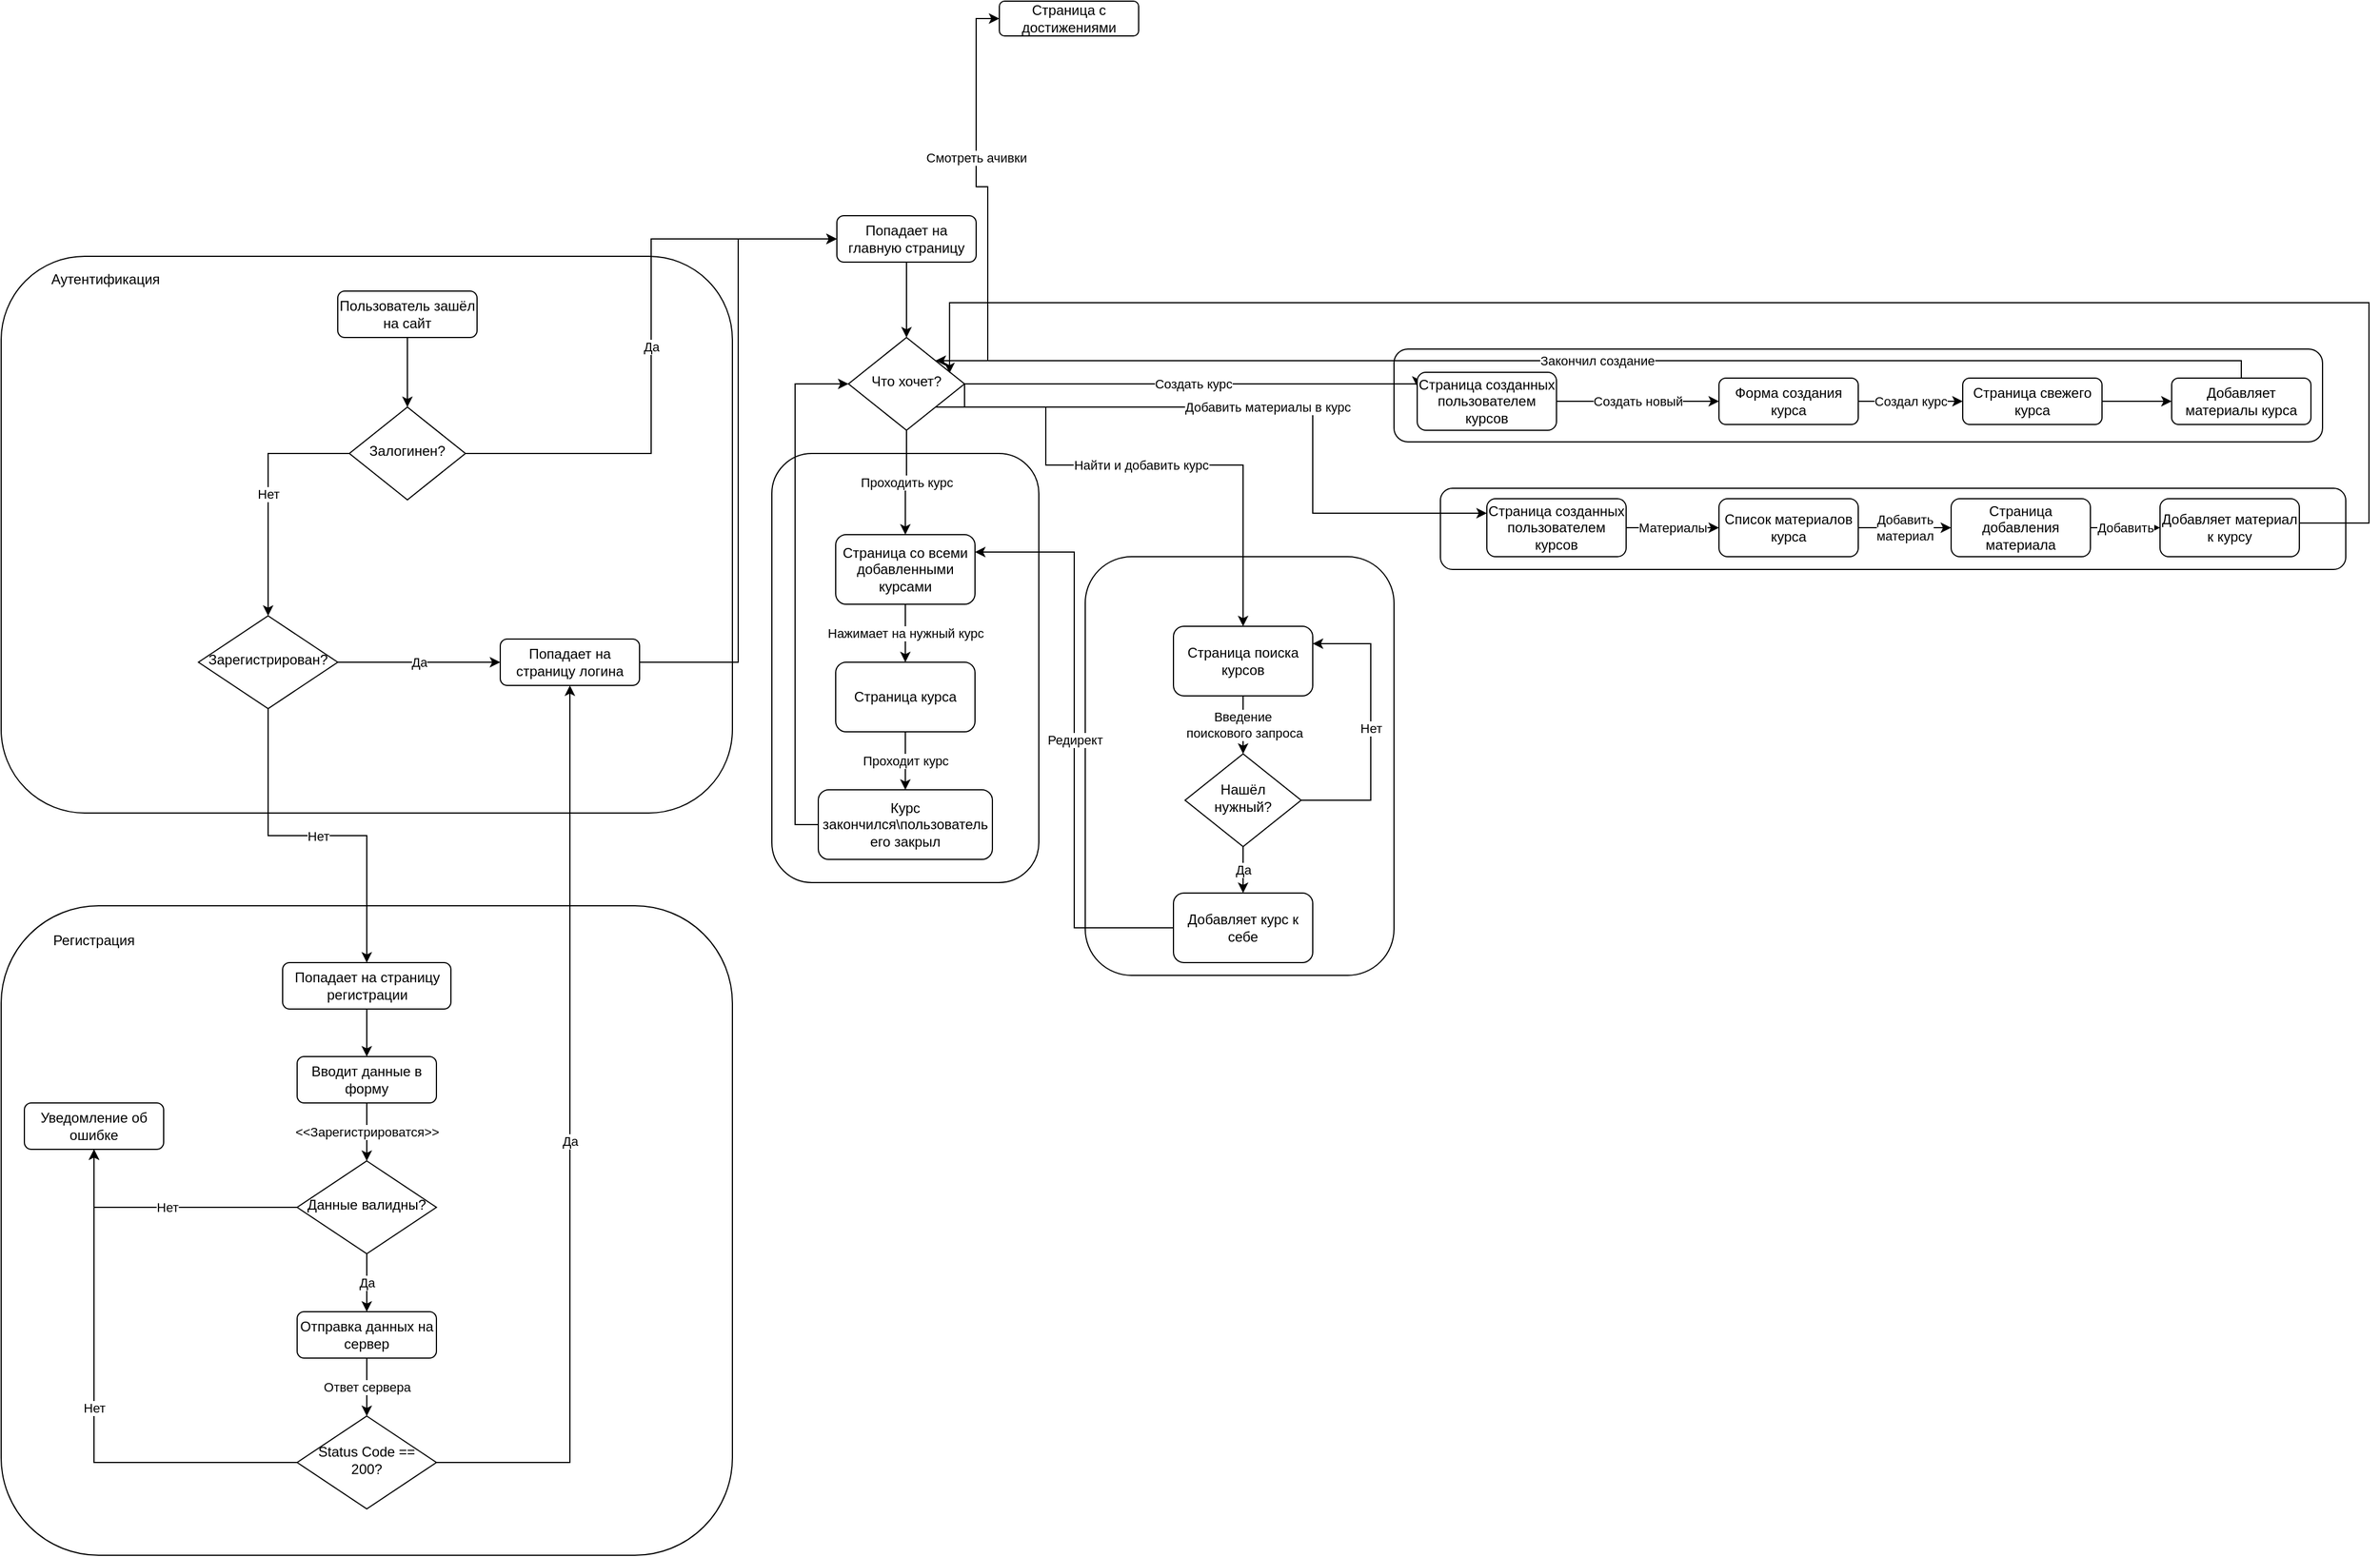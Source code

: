 <mxfile version="14.6.12" type="device"><diagram id="ViWdToa_JgqQ20W58_gn" name="Page-1"><mxGraphModel dx="1221" dy="682" grid="1" gridSize="10" guides="1" tooltips="1" connect="1" arrows="1" fold="1" page="1" pageScale="1" pageWidth="827" pageHeight="1169" math="0" shadow="0"><root><mxCell id="0"/><mxCell id="1" parent="0"/><mxCell id="nEZSnzS97CjZNdAlPaT0-85" value="" style="rounded=1;whiteSpace=wrap;html=1;" vertex="1" parent="1"><mxGeometry x="2000" y="760" width="780" height="70" as="geometry"/></mxCell><mxCell id="nEZSnzS97CjZNdAlPaT0-1" value="" style="rounded=1;whiteSpace=wrap;html=1;" vertex="1" parent="1"><mxGeometry x="1960" y="640" width="800" height="80" as="geometry"/></mxCell><mxCell id="nEZSnzS97CjZNdAlPaT0-73" value="" style="rounded=1;whiteSpace=wrap;html=1;" vertex="1" parent="1"><mxGeometry x="1694" y="819" width="266" height="361" as="geometry"/></mxCell><mxCell id="nEZSnzS97CjZNdAlPaT0-72" value="" style="rounded=1;whiteSpace=wrap;html=1;" vertex="1" parent="1"><mxGeometry x="1424" y="730" width="230" height="370" as="geometry"/></mxCell><mxCell id="nEZSnzS97CjZNdAlPaT0-2" value="" style="rounded=1;whiteSpace=wrap;html=1;" vertex="1" parent="1"><mxGeometry x="760" y="560" width="630" height="480" as="geometry"/></mxCell><mxCell id="nEZSnzS97CjZNdAlPaT0-48" style="edgeStyle=orthogonalEdgeStyle;rounded=0;orthogonalLoop=1;jettySize=auto;html=1;exitX=0.5;exitY=1;exitDx=0;exitDy=0;" edge="1" parent="1" source="nEZSnzS97CjZNdAlPaT0-4" target="nEZSnzS97CjZNdAlPaT0-7"><mxGeometry relative="1" as="geometry"/></mxCell><mxCell id="nEZSnzS97CjZNdAlPaT0-4" value="Пользователь зашёл на сайт" style="rounded=1;whiteSpace=wrap;html=1;fontSize=12;glass=0;strokeWidth=1;shadow=0;" vertex="1" parent="1"><mxGeometry x="1050" y="590" width="120" height="40" as="geometry"/></mxCell><mxCell id="nEZSnzS97CjZNdAlPaT0-5" value="Да" style="edgeStyle=orthogonalEdgeStyle;rounded=0;orthogonalLoop=1;jettySize=auto;html=1;exitX=1;exitY=0.5;exitDx=0;exitDy=0;entryX=0;entryY=0.5;entryDx=0;entryDy=0;" edge="1" parent="1" source="nEZSnzS97CjZNdAlPaT0-7" target="nEZSnzS97CjZNdAlPaT0-9"><mxGeometry relative="1" as="geometry"/></mxCell><mxCell id="nEZSnzS97CjZNdAlPaT0-6" value="Нет" style="edgeStyle=orthogonalEdgeStyle;rounded=0;orthogonalLoop=1;jettySize=auto;html=1;exitX=0;exitY=0.5;exitDx=0;exitDy=0;" edge="1" parent="1" source="nEZSnzS97CjZNdAlPaT0-7" target="nEZSnzS97CjZNdAlPaT0-49"><mxGeometry relative="1" as="geometry"><mxPoint x="990" y="890" as="targetPoint"/></mxGeometry></mxCell><mxCell id="nEZSnzS97CjZNdAlPaT0-7" value="Залогинен?" style="rhombus;whiteSpace=wrap;html=1;shadow=0;fontFamily=Helvetica;fontSize=12;align=center;strokeWidth=1;spacing=6;spacingTop=-4;" vertex="1" parent="1"><mxGeometry x="1060" y="690" width="100" height="80" as="geometry"/></mxCell><mxCell id="nEZSnzS97CjZNdAlPaT0-8" style="edgeStyle=orthogonalEdgeStyle;rounded=0;orthogonalLoop=1;jettySize=auto;html=1;exitX=0.5;exitY=1;exitDx=0;exitDy=0;entryX=0.5;entryY=0;entryDx=0;entryDy=0;" edge="1" parent="1" source="nEZSnzS97CjZNdAlPaT0-9" target="nEZSnzS97CjZNdAlPaT0-19"><mxGeometry relative="1" as="geometry"/></mxCell><mxCell id="nEZSnzS97CjZNdAlPaT0-9" value="Попадает на главную страницу" style="rounded=1;whiteSpace=wrap;html=1;fontSize=12;glass=0;strokeWidth=1;shadow=0;" vertex="1" parent="1"><mxGeometry x="1480" y="525" width="120" height="40" as="geometry"/></mxCell><mxCell id="nEZSnzS97CjZNdAlPaT0-15" value="Создать курс" style="edgeStyle=orthogonalEdgeStyle;rounded=0;orthogonalLoop=1;jettySize=auto;html=1;exitX=1;exitY=0.5;exitDx=0;exitDy=0;entryX=0;entryY=0.25;entryDx=0;entryDy=0;" edge="1" parent="1" source="nEZSnzS97CjZNdAlPaT0-19" target="nEZSnzS97CjZNdAlPaT0-22"><mxGeometry relative="1" as="geometry"><Array as="points"><mxPoint x="1980" y="670"/></Array></mxGeometry></mxCell><mxCell id="nEZSnzS97CjZNdAlPaT0-16" value="Проходить курс" style="edgeStyle=orthogonalEdgeStyle;rounded=0;orthogonalLoop=1;jettySize=auto;html=1;exitX=0.5;exitY=1;exitDx=0;exitDy=0;" edge="1" parent="1" source="nEZSnzS97CjZNdAlPaT0-19" target="nEZSnzS97CjZNdAlPaT0-24"><mxGeometry relative="1" as="geometry"/></mxCell><mxCell id="nEZSnzS97CjZNdAlPaT0-17" value="Найти и добавить курс" style="edgeStyle=orthogonalEdgeStyle;rounded=0;orthogonalLoop=1;jettySize=auto;html=1;exitX=1;exitY=1;exitDx=0;exitDy=0;entryX=0.5;entryY=0;entryDx=0;entryDy=0;" edge="1" parent="1" source="nEZSnzS97CjZNdAlPaT0-19" target="nEZSnzS97CjZNdAlPaT0-28"><mxGeometry relative="1" as="geometry"><Array as="points"><mxPoint x="1660" y="690"/><mxPoint x="1660" y="740"/><mxPoint x="1830" y="740"/></Array></mxGeometry></mxCell><mxCell id="nEZSnzS97CjZNdAlPaT0-18" value="Смотреть ачивки" style="edgeStyle=orthogonalEdgeStyle;rounded=0;orthogonalLoop=1;jettySize=auto;html=1;exitX=1;exitY=0;exitDx=0;exitDy=0;entryX=0;entryY=0.5;entryDx=0;entryDy=0;" edge="1" parent="1" source="nEZSnzS97CjZNdAlPaT0-19" target="nEZSnzS97CjZNdAlPaT0-43"><mxGeometry x="0.243" relative="1" as="geometry"><mxPoint as="offset"/></mxGeometry></mxCell><mxCell id="nEZSnzS97CjZNdAlPaT0-75" value="Добавить материалы в курс" style="edgeStyle=orthogonalEdgeStyle;rounded=0;orthogonalLoop=1;jettySize=auto;html=1;exitX=1;exitY=0.5;exitDx=0;exitDy=0;entryX=0;entryY=0.25;entryDx=0;entryDy=0;" edge="1" parent="1" source="nEZSnzS97CjZNdAlPaT0-19" target="nEZSnzS97CjZNdAlPaT0-74"><mxGeometry relative="1" as="geometry"><Array as="points"><mxPoint x="1590" y="690"/><mxPoint x="1890" y="690"/><mxPoint x="1890" y="782"/></Array></mxGeometry></mxCell><mxCell id="nEZSnzS97CjZNdAlPaT0-19" value="Что хочет?" style="rhombus;whiteSpace=wrap;html=1;shadow=0;fontFamily=Helvetica;fontSize=12;align=center;strokeWidth=1;spacing=6;spacingTop=-4;" vertex="1" parent="1"><mxGeometry x="1490" y="630" width="100" height="80" as="geometry"/></mxCell><mxCell id="nEZSnzS97CjZNdAlPaT0-20" value="Аутентификация" style="text;html=1;strokeColor=none;fillColor=none;align=center;verticalAlign=middle;whiteSpace=wrap;rounded=0;" vertex="1" parent="1"><mxGeometry x="790" y="570" width="120" height="20" as="geometry"/></mxCell><mxCell id="nEZSnzS97CjZNdAlPaT0-21" value="Создать новый" style="edgeStyle=orthogonalEdgeStyle;rounded=0;orthogonalLoop=1;jettySize=auto;html=1;exitX=1;exitY=0.5;exitDx=0;exitDy=0;entryX=0;entryY=0.5;entryDx=0;entryDy=0;" edge="1" parent="1" source="nEZSnzS97CjZNdAlPaT0-22" target="nEZSnzS97CjZNdAlPaT0-37"><mxGeometry relative="1" as="geometry"/></mxCell><mxCell id="nEZSnzS97CjZNdAlPaT0-22" value="Страница созданных пользователем курсов" style="rounded=1;whiteSpace=wrap;html=1;" vertex="1" parent="1"><mxGeometry x="1980" y="660" width="120" height="50" as="geometry"/></mxCell><mxCell id="nEZSnzS97CjZNdAlPaT0-23" value="Нажимает на нужный курс" style="edgeStyle=orthogonalEdgeStyle;rounded=0;orthogonalLoop=1;jettySize=auto;html=1;exitX=0.5;exitY=1;exitDx=0;exitDy=0;" edge="1" parent="1" source="nEZSnzS97CjZNdAlPaT0-24" target="nEZSnzS97CjZNdAlPaT0-26"><mxGeometry relative="1" as="geometry"/></mxCell><mxCell id="nEZSnzS97CjZNdAlPaT0-24" value="Страница со всеми добавленными курсами" style="rounded=1;whiteSpace=wrap;html=1;" vertex="1" parent="1"><mxGeometry x="1479" y="800" width="120" height="60" as="geometry"/></mxCell><mxCell id="nEZSnzS97CjZNdAlPaT0-25" value="Проходит курс" style="edgeStyle=orthogonalEdgeStyle;rounded=0;orthogonalLoop=1;jettySize=auto;html=1;exitX=0.5;exitY=1;exitDx=0;exitDy=0;" edge="1" parent="1" source="nEZSnzS97CjZNdAlPaT0-26" target="nEZSnzS97CjZNdAlPaT0-35"><mxGeometry relative="1" as="geometry"/></mxCell><mxCell id="nEZSnzS97CjZNdAlPaT0-26" value="Страница курса" style="rounded=1;whiteSpace=wrap;html=1;" vertex="1" parent="1"><mxGeometry x="1479" y="910" width="120" height="60" as="geometry"/></mxCell><mxCell id="nEZSnzS97CjZNdAlPaT0-27" value="Введение&amp;nbsp;&lt;br&gt;поискового запроса" style="edgeStyle=orthogonalEdgeStyle;rounded=0;orthogonalLoop=1;jettySize=auto;html=1;exitX=0.5;exitY=1;exitDx=0;exitDy=0;" edge="1" parent="1" source="nEZSnzS97CjZNdAlPaT0-28"><mxGeometry relative="1" as="geometry"><mxPoint x="1830" y="989" as="targetPoint"/></mxGeometry></mxCell><mxCell id="nEZSnzS97CjZNdAlPaT0-28" value="Страница поиска курсов" style="rounded=1;whiteSpace=wrap;html=1;" vertex="1" parent="1"><mxGeometry x="1770" y="879" width="120" height="60" as="geometry"/></mxCell><mxCell id="nEZSnzS97CjZNdAlPaT0-29" value="Нет" style="edgeStyle=orthogonalEdgeStyle;rounded=0;orthogonalLoop=1;jettySize=auto;html=1;exitX=1;exitY=0.5;exitDx=0;exitDy=0;entryX=1;entryY=0.25;entryDx=0;entryDy=0;" edge="1" parent="1" source="nEZSnzS97CjZNdAlPaT0-31" target="nEZSnzS97CjZNdAlPaT0-28"><mxGeometry relative="1" as="geometry"><Array as="points"><mxPoint x="1940" y="1029"/><mxPoint x="1940" y="894"/></Array></mxGeometry></mxCell><mxCell id="nEZSnzS97CjZNdAlPaT0-30" value="Да" style="edgeStyle=orthogonalEdgeStyle;rounded=0;orthogonalLoop=1;jettySize=auto;html=1;exitX=0.5;exitY=1;exitDx=0;exitDy=0;" edge="1" parent="1" source="nEZSnzS97CjZNdAlPaT0-31" target="nEZSnzS97CjZNdAlPaT0-33"><mxGeometry relative="1" as="geometry"/></mxCell><mxCell id="nEZSnzS97CjZNdAlPaT0-31" value="Нашёл нужный?" style="rhombus;whiteSpace=wrap;html=1;shadow=0;fontFamily=Helvetica;fontSize=12;align=center;strokeWidth=1;spacing=6;spacingTop=-4;" vertex="1" parent="1"><mxGeometry x="1780" y="989" width="100" height="80" as="geometry"/></mxCell><mxCell id="nEZSnzS97CjZNdAlPaT0-32" value="Редирект" style="edgeStyle=orthogonalEdgeStyle;rounded=0;orthogonalLoop=1;jettySize=auto;html=1;exitX=0;exitY=0.5;exitDx=0;exitDy=0;entryX=1;entryY=0.25;entryDx=0;entryDy=0;" edge="1" parent="1" source="nEZSnzS97CjZNdAlPaT0-33" target="nEZSnzS97CjZNdAlPaT0-24"><mxGeometry relative="1" as="geometry"/></mxCell><mxCell id="nEZSnzS97CjZNdAlPaT0-33" value="Добавляет курс к себе" style="rounded=1;whiteSpace=wrap;html=1;" vertex="1" parent="1"><mxGeometry x="1770" y="1109" width="120" height="60" as="geometry"/></mxCell><mxCell id="nEZSnzS97CjZNdAlPaT0-34" style="edgeStyle=orthogonalEdgeStyle;rounded=0;orthogonalLoop=1;jettySize=auto;html=1;exitX=0;exitY=0.5;exitDx=0;exitDy=0;entryX=0;entryY=0.5;entryDx=0;entryDy=0;" edge="1" parent="1" source="nEZSnzS97CjZNdAlPaT0-35" target="nEZSnzS97CjZNdAlPaT0-19"><mxGeometry relative="1" as="geometry"/></mxCell><mxCell id="nEZSnzS97CjZNdAlPaT0-35" value="Курс закончился\пользователь его закрыл" style="rounded=1;whiteSpace=wrap;html=1;" vertex="1" parent="1"><mxGeometry x="1464" y="1020" width="150" height="60" as="geometry"/></mxCell><mxCell id="nEZSnzS97CjZNdAlPaT0-36" value="Создал курс" style="edgeStyle=orthogonalEdgeStyle;rounded=0;orthogonalLoop=1;jettySize=auto;html=1;exitX=1;exitY=0.5;exitDx=0;exitDy=0;entryX=0;entryY=0.5;entryDx=0;entryDy=0;" edge="1" parent="1" source="nEZSnzS97CjZNdAlPaT0-37" target="nEZSnzS97CjZNdAlPaT0-39"><mxGeometry relative="1" as="geometry"/></mxCell><mxCell id="nEZSnzS97CjZNdAlPaT0-37" value="Форма создания курса" style="rounded=1;whiteSpace=wrap;html=1;" vertex="1" parent="1"><mxGeometry x="2240" y="665" width="120" height="40" as="geometry"/></mxCell><mxCell id="nEZSnzS97CjZNdAlPaT0-38" style="edgeStyle=orthogonalEdgeStyle;rounded=0;orthogonalLoop=1;jettySize=auto;html=1;exitX=1;exitY=0.5;exitDx=0;exitDy=0;" edge="1" parent="1" source="nEZSnzS97CjZNdAlPaT0-39" target="nEZSnzS97CjZNdAlPaT0-41"><mxGeometry relative="1" as="geometry"/></mxCell><mxCell id="nEZSnzS97CjZNdAlPaT0-39" value="Страница свежего курса" style="rounded=1;whiteSpace=wrap;html=1;" vertex="1" parent="1"><mxGeometry x="2450" y="665" width="120" height="40" as="geometry"/></mxCell><mxCell id="nEZSnzS97CjZNdAlPaT0-40" value="Закончил создание" style="edgeStyle=orthogonalEdgeStyle;rounded=0;orthogonalLoop=1;jettySize=auto;html=1;exitX=0.5;exitY=0;exitDx=0;exitDy=0;entryX=1;entryY=0;entryDx=0;entryDy=0;" edge="1" parent="1" source="nEZSnzS97CjZNdAlPaT0-41" target="nEZSnzS97CjZNdAlPaT0-19"><mxGeometry relative="1" as="geometry"><Array as="points"><mxPoint x="2690" y="650"/></Array></mxGeometry></mxCell><mxCell id="nEZSnzS97CjZNdAlPaT0-41" value="Добавляет материалы курса" style="rounded=1;whiteSpace=wrap;html=1;" vertex="1" parent="1"><mxGeometry x="2630" y="665" width="120" height="40" as="geometry"/></mxCell><mxCell id="nEZSnzS97CjZNdAlPaT0-43" value="Страница с достижениями" style="rounded=1;whiteSpace=wrap;html=1;" vertex="1" parent="1"><mxGeometry x="1620" y="340" width="120" height="30" as="geometry"/></mxCell><mxCell id="nEZSnzS97CjZNdAlPaT0-51" value="Да" style="edgeStyle=orthogonalEdgeStyle;rounded=0;orthogonalLoop=1;jettySize=auto;html=1;exitX=1;exitY=0.5;exitDx=0;exitDy=0;entryX=0;entryY=0.5;entryDx=0;entryDy=0;" edge="1" parent="1" source="nEZSnzS97CjZNdAlPaT0-49" target="nEZSnzS97CjZNdAlPaT0-50"><mxGeometry relative="1" as="geometry"/></mxCell><mxCell id="nEZSnzS97CjZNdAlPaT0-49" value="Зарегистрирован?" style="rhombus;whiteSpace=wrap;html=1;shadow=0;fontFamily=Helvetica;fontSize=12;align=center;strokeWidth=1;spacing=6;spacingTop=-4;" vertex="1" parent="1"><mxGeometry x="930" y="870" width="120" height="80" as="geometry"/></mxCell><mxCell id="nEZSnzS97CjZNdAlPaT0-55" style="edgeStyle=orthogonalEdgeStyle;rounded=0;orthogonalLoop=1;jettySize=auto;html=1;exitX=1;exitY=0.5;exitDx=0;exitDy=0;entryX=0;entryY=0.5;entryDx=0;entryDy=0;" edge="1" parent="1" source="nEZSnzS97CjZNdAlPaT0-50" target="nEZSnzS97CjZNdAlPaT0-9"><mxGeometry relative="1" as="geometry"/></mxCell><mxCell id="nEZSnzS97CjZNdAlPaT0-50" value="Попадает на страницу логина" style="rounded=1;whiteSpace=wrap;html=1;fontSize=12;glass=0;strokeWidth=1;shadow=0;" vertex="1" parent="1"><mxGeometry x="1190" y="890" width="120" height="40" as="geometry"/></mxCell><mxCell id="nEZSnzS97CjZNdAlPaT0-52" value="" style="rounded=1;whiteSpace=wrap;html=1;" vertex="1" parent="1"><mxGeometry x="760" y="1120" width="630" height="560" as="geometry"/></mxCell><mxCell id="nEZSnzS97CjZNdAlPaT0-53" value="Регистрация" style="text;html=1;strokeColor=none;fillColor=none;align=center;verticalAlign=middle;whiteSpace=wrap;rounded=0;" vertex="1" parent="1"><mxGeometry x="780" y="1140" width="120" height="20" as="geometry"/></mxCell><mxCell id="nEZSnzS97CjZNdAlPaT0-61" style="edgeStyle=orthogonalEdgeStyle;rounded=0;orthogonalLoop=1;jettySize=auto;html=1;exitX=0.5;exitY=1;exitDx=0;exitDy=0;" edge="1" parent="1" source="nEZSnzS97CjZNdAlPaT0-54" target="nEZSnzS97CjZNdAlPaT0-59"><mxGeometry relative="1" as="geometry"/></mxCell><mxCell id="nEZSnzS97CjZNdAlPaT0-54" value="Попадает на страницу регистрации" style="rounded=1;whiteSpace=wrap;html=1;fontSize=12;glass=0;strokeWidth=1;shadow=0;" vertex="1" parent="1"><mxGeometry x="1002.5" y="1169" width="145" height="40" as="geometry"/></mxCell><mxCell id="nEZSnzS97CjZNdAlPaT0-63" value="Нет" style="edgeStyle=orthogonalEdgeStyle;rounded=0;orthogonalLoop=1;jettySize=auto;html=1;exitX=0;exitY=0.5;exitDx=0;exitDy=0;entryX=0.5;entryY=1;entryDx=0;entryDy=0;" edge="1" parent="1" source="nEZSnzS97CjZNdAlPaT0-56" target="nEZSnzS97CjZNdAlPaT0-58"><mxGeometry relative="1" as="geometry"/></mxCell><mxCell id="nEZSnzS97CjZNdAlPaT0-67" value="Да" style="edgeStyle=orthogonalEdgeStyle;rounded=0;orthogonalLoop=1;jettySize=auto;html=1;exitX=0.5;exitY=1;exitDx=0;exitDy=0;entryX=0.5;entryY=0;entryDx=0;entryDy=0;" edge="1" parent="1" source="nEZSnzS97CjZNdAlPaT0-56" target="nEZSnzS97CjZNdAlPaT0-68"><mxGeometry relative="1" as="geometry"><mxPoint x="1075" y="1470" as="targetPoint"/></mxGeometry></mxCell><mxCell id="nEZSnzS97CjZNdAlPaT0-56" value="Данные валидны?" style="rhombus;whiteSpace=wrap;html=1;shadow=0;fontFamily=Helvetica;fontSize=12;align=center;strokeWidth=1;spacing=6;spacingTop=-4;" vertex="1" parent="1"><mxGeometry x="1015" y="1340" width="120" height="80" as="geometry"/></mxCell><mxCell id="nEZSnzS97CjZNdAlPaT0-58" value="Уведомление об ошибке" style="rounded=1;whiteSpace=wrap;html=1;fontSize=12;glass=0;strokeWidth=1;shadow=0;" vertex="1" parent="1"><mxGeometry x="780" y="1290" width="120" height="40" as="geometry"/></mxCell><mxCell id="nEZSnzS97CjZNdAlPaT0-62" value="&amp;lt;&amp;lt;Зарегистрироватся&amp;gt;&amp;gt;" style="edgeStyle=orthogonalEdgeStyle;rounded=0;orthogonalLoop=1;jettySize=auto;html=1;exitX=0.5;exitY=1;exitDx=0;exitDy=0;" edge="1" parent="1" source="nEZSnzS97CjZNdAlPaT0-59" target="nEZSnzS97CjZNdAlPaT0-56"><mxGeometry relative="1" as="geometry"/></mxCell><mxCell id="nEZSnzS97CjZNdAlPaT0-59" value="Вводит данные в форму" style="rounded=1;whiteSpace=wrap;html=1;fontSize=12;glass=0;strokeWidth=1;shadow=0;" vertex="1" parent="1"><mxGeometry x="1015" y="1250" width="120" height="40" as="geometry"/></mxCell><mxCell id="nEZSnzS97CjZNdAlPaT0-70" value="Нет" style="edgeStyle=orthogonalEdgeStyle;rounded=0;orthogonalLoop=1;jettySize=auto;html=1;exitX=0;exitY=0.5;exitDx=0;exitDy=0;entryX=0.5;entryY=1;entryDx=0;entryDy=0;" edge="1" parent="1" source="nEZSnzS97CjZNdAlPaT0-66" target="nEZSnzS97CjZNdAlPaT0-58"><mxGeometry relative="1" as="geometry"/></mxCell><mxCell id="nEZSnzS97CjZNdAlPaT0-71" value="Да" style="edgeStyle=orthogonalEdgeStyle;rounded=0;orthogonalLoop=1;jettySize=auto;html=1;exitX=1;exitY=0.5;exitDx=0;exitDy=0;" edge="1" parent="1" source="nEZSnzS97CjZNdAlPaT0-66" target="nEZSnzS97CjZNdAlPaT0-50"><mxGeometry relative="1" as="geometry"/></mxCell><mxCell id="nEZSnzS97CjZNdAlPaT0-66" value="Status Code == 200?" style="rhombus;whiteSpace=wrap;html=1;shadow=0;fontFamily=Helvetica;fontSize=12;align=center;strokeWidth=1;spacing=6;spacingTop=-4;" vertex="1" parent="1"><mxGeometry x="1015" y="1560" width="120" height="80" as="geometry"/></mxCell><mxCell id="nEZSnzS97CjZNdAlPaT0-69" value="Ответ сервера" style="edgeStyle=orthogonalEdgeStyle;rounded=0;orthogonalLoop=1;jettySize=auto;html=1;exitX=0.5;exitY=1;exitDx=0;exitDy=0;" edge="1" parent="1" source="nEZSnzS97CjZNdAlPaT0-68" target="nEZSnzS97CjZNdAlPaT0-66"><mxGeometry relative="1" as="geometry"/></mxCell><mxCell id="nEZSnzS97CjZNdAlPaT0-68" value="Отправка данных на сервер" style="rounded=1;whiteSpace=wrap;html=1;fontSize=12;glass=0;strokeWidth=1;shadow=0;" vertex="1" parent="1"><mxGeometry x="1015" y="1470" width="120" height="40" as="geometry"/></mxCell><mxCell id="nEZSnzS97CjZNdAlPaT0-64" value="Нет" style="edgeStyle=orthogonalEdgeStyle;rounded=0;orthogonalLoop=1;jettySize=auto;html=1;exitX=0.5;exitY=1;exitDx=0;exitDy=0;" edge="1" parent="1" source="nEZSnzS97CjZNdAlPaT0-49" target="nEZSnzS97CjZNdAlPaT0-54"><mxGeometry relative="1" as="geometry"/></mxCell><mxCell id="nEZSnzS97CjZNdAlPaT0-77" value="Материалы" style="edgeStyle=orthogonalEdgeStyle;rounded=0;orthogonalLoop=1;jettySize=auto;html=1;exitX=1;exitY=0.5;exitDx=0;exitDy=0;entryX=0;entryY=0.5;entryDx=0;entryDy=0;" edge="1" parent="1" source="nEZSnzS97CjZNdAlPaT0-74" target="nEZSnzS97CjZNdAlPaT0-76"><mxGeometry relative="1" as="geometry"/></mxCell><mxCell id="nEZSnzS97CjZNdAlPaT0-74" value="Страница созданных пользователем курсов" style="rounded=1;whiteSpace=wrap;html=1;" vertex="1" parent="1"><mxGeometry x="2040" y="769" width="120" height="50" as="geometry"/></mxCell><mxCell id="nEZSnzS97CjZNdAlPaT0-80" value="Добавить&lt;br&gt;материал" style="edgeStyle=orthogonalEdgeStyle;rounded=0;orthogonalLoop=1;jettySize=auto;html=1;exitX=1;exitY=0.5;exitDx=0;exitDy=0;entryX=0;entryY=0.5;entryDx=0;entryDy=0;" edge="1" parent="1" source="nEZSnzS97CjZNdAlPaT0-76" target="nEZSnzS97CjZNdAlPaT0-79"><mxGeometry relative="1" as="geometry"/></mxCell><mxCell id="nEZSnzS97CjZNdAlPaT0-76" value="Список материалов курса" style="rounded=1;whiteSpace=wrap;html=1;" vertex="1" parent="1"><mxGeometry x="2240" y="769" width="120" height="50" as="geometry"/></mxCell><mxCell id="nEZSnzS97CjZNdAlPaT0-82" value="Добавить" style="edgeStyle=orthogonalEdgeStyle;rounded=0;orthogonalLoop=1;jettySize=auto;html=1;exitX=1;exitY=0.5;exitDx=0;exitDy=0;entryX=0;entryY=0.5;entryDx=0;entryDy=0;" edge="1" parent="1" source="nEZSnzS97CjZNdAlPaT0-79" target="nEZSnzS97CjZNdAlPaT0-81"><mxGeometry relative="1" as="geometry"/></mxCell><mxCell id="nEZSnzS97CjZNdAlPaT0-79" value="Страница добавления материала" style="rounded=1;whiteSpace=wrap;html=1;" vertex="1" parent="1"><mxGeometry x="2440" y="769" width="120" height="50" as="geometry"/></mxCell><mxCell id="nEZSnzS97CjZNdAlPaT0-84" style="edgeStyle=orthogonalEdgeStyle;rounded=0;orthogonalLoop=1;jettySize=auto;html=1;exitX=1;exitY=0.5;exitDx=0;exitDy=0;entryX=0.871;entryY=0.385;entryDx=0;entryDy=0;entryPerimeter=0;" edge="1" parent="1" source="nEZSnzS97CjZNdAlPaT0-81" target="nEZSnzS97CjZNdAlPaT0-19"><mxGeometry relative="1" as="geometry"><Array as="points"><mxPoint x="2740" y="790"/><mxPoint x="2800" y="790"/><mxPoint x="2800" y="600"/><mxPoint x="1577" y="600"/></Array></mxGeometry></mxCell><mxCell id="nEZSnzS97CjZNdAlPaT0-81" value="Добавляет материал к курсу" style="rounded=1;whiteSpace=wrap;html=1;" vertex="1" parent="1"><mxGeometry x="2620" y="769" width="120" height="50" as="geometry"/></mxCell></root></mxGraphModel></diagram></mxfile>
